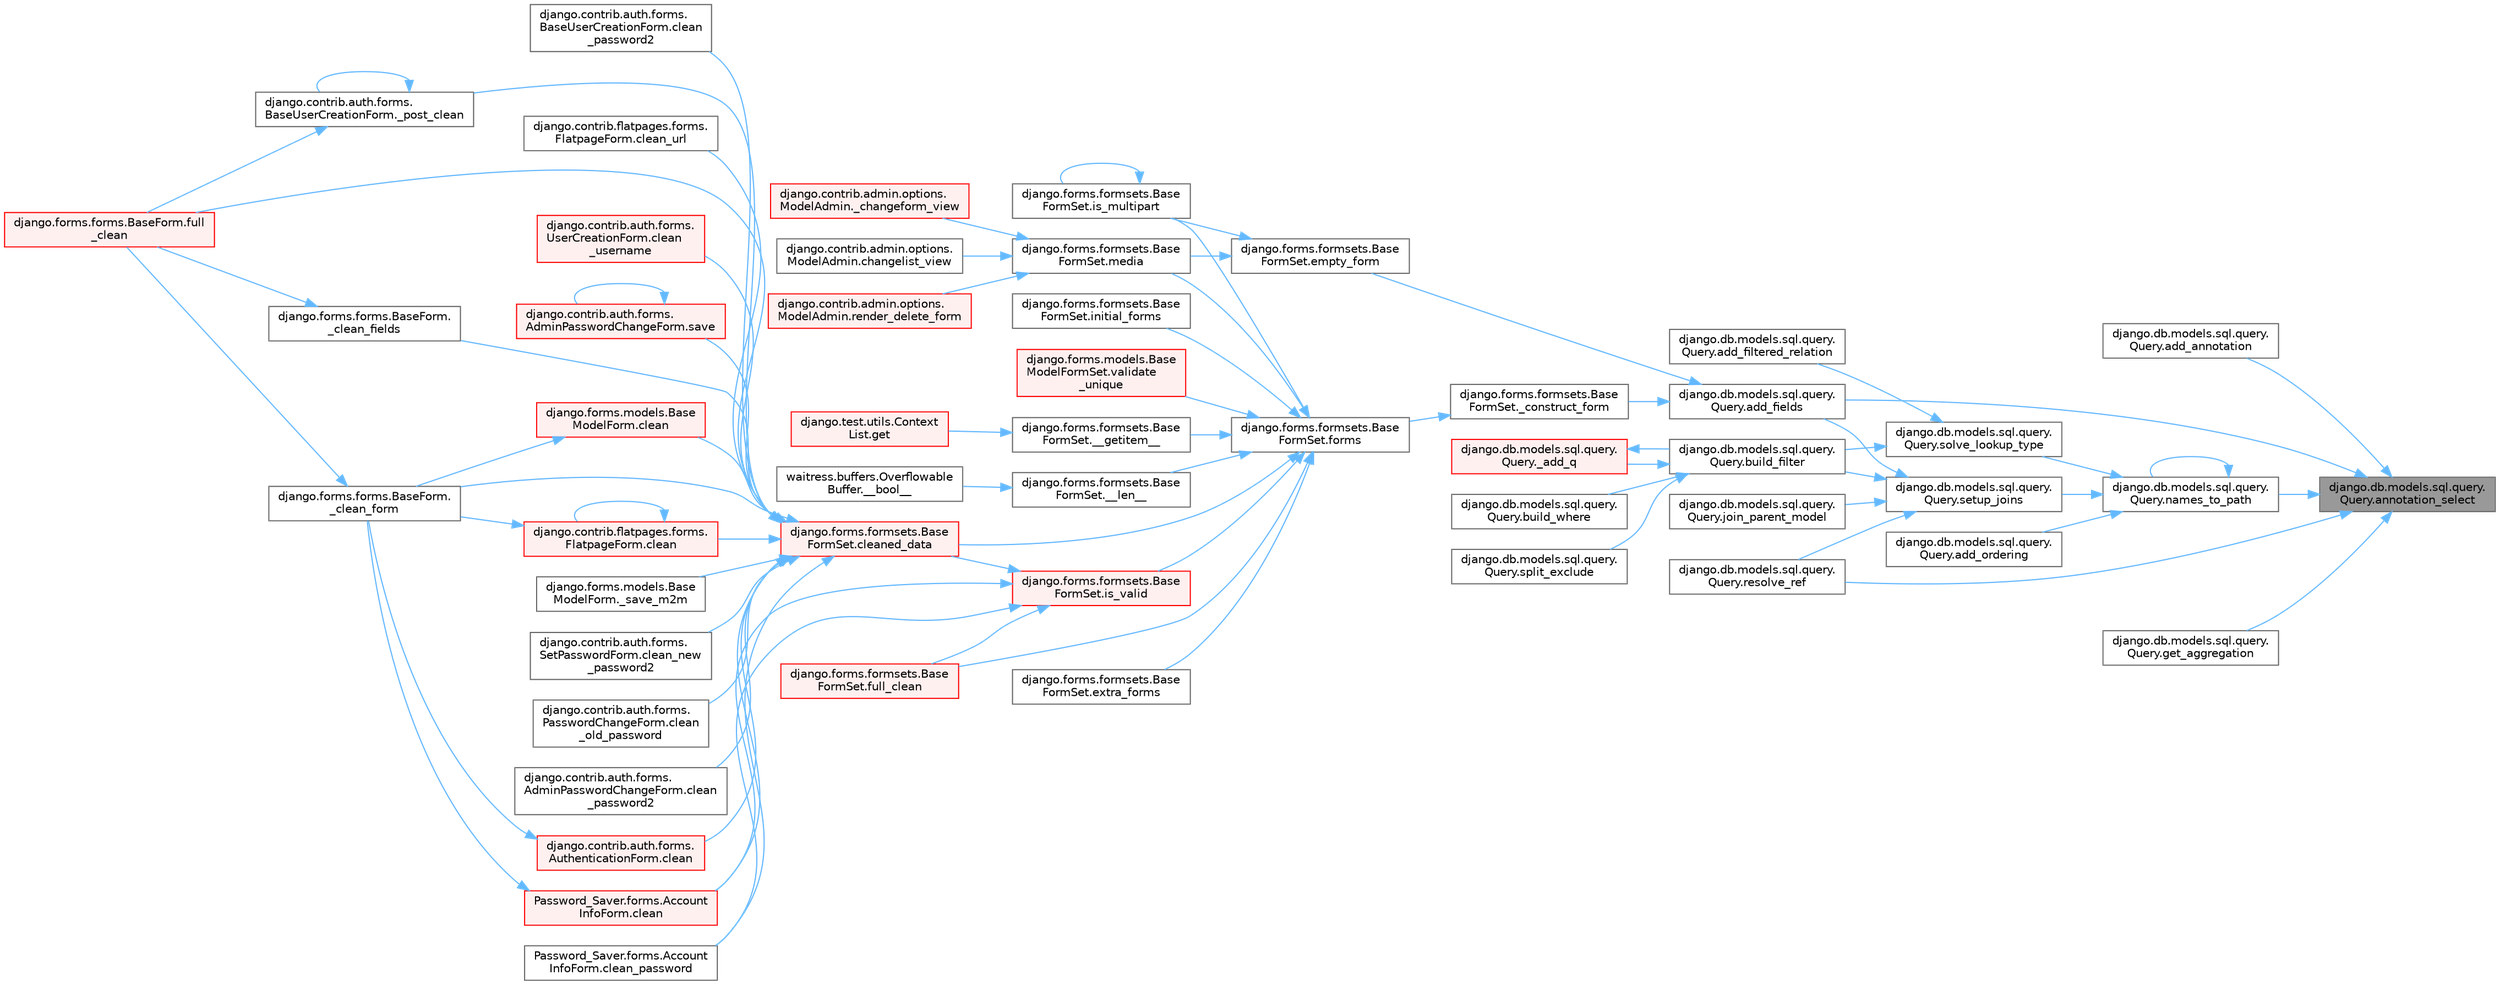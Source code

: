 digraph "django.db.models.sql.query.Query.annotation_select"
{
 // LATEX_PDF_SIZE
  bgcolor="transparent";
  edge [fontname=Helvetica,fontsize=10,labelfontname=Helvetica,labelfontsize=10];
  node [fontname=Helvetica,fontsize=10,shape=box,height=0.2,width=0.4];
  rankdir="RL";
  Node1 [id="Node000001",label="django.db.models.sql.query.\lQuery.annotation_select",height=0.2,width=0.4,color="gray40", fillcolor="grey60", style="filled", fontcolor="black",tooltip=" "];
  Node1 -> Node2 [id="edge1_Node000001_Node000002",dir="back",color="steelblue1",style="solid",tooltip=" "];
  Node2 [id="Node000002",label="django.db.models.sql.query.\lQuery.add_annotation",height=0.2,width=0.4,color="grey40", fillcolor="white", style="filled",URL="$classdjango_1_1db_1_1models_1_1sql_1_1query_1_1_query.html#a8aab1bfb47a58b3e027128913ca39c49",tooltip=" "];
  Node1 -> Node3 [id="edge2_Node000001_Node000003",dir="back",color="steelblue1",style="solid",tooltip=" "];
  Node3 [id="Node000003",label="django.db.models.sql.query.\lQuery.add_fields",height=0.2,width=0.4,color="grey40", fillcolor="white", style="filled",URL="$classdjango_1_1db_1_1models_1_1sql_1_1query_1_1_query.html#a86b6a93688b1029c5cc8095a6bc8b683",tooltip=" "];
  Node3 -> Node4 [id="edge3_Node000003_Node000004",dir="back",color="steelblue1",style="solid",tooltip=" "];
  Node4 [id="Node000004",label="django.forms.formsets.Base\lFormSet._construct_form",height=0.2,width=0.4,color="grey40", fillcolor="white", style="filled",URL="$classdjango_1_1forms_1_1formsets_1_1_base_form_set.html#a4a92b0779a5f5964325e73f9c8521fe8",tooltip=" "];
  Node4 -> Node5 [id="edge4_Node000004_Node000005",dir="back",color="steelblue1",style="solid",tooltip=" "];
  Node5 [id="Node000005",label="django.forms.formsets.Base\lFormSet.forms",height=0.2,width=0.4,color="grey40", fillcolor="white", style="filled",URL="$classdjango_1_1forms_1_1formsets_1_1_base_form_set.html#a398234150267aa3c6dceaa20a7a507f1",tooltip=" "];
  Node5 -> Node6 [id="edge5_Node000005_Node000006",dir="back",color="steelblue1",style="solid",tooltip=" "];
  Node6 [id="Node000006",label="django.forms.formsets.Base\lFormSet.__getitem__",height=0.2,width=0.4,color="grey40", fillcolor="white", style="filled",URL="$classdjango_1_1forms_1_1formsets_1_1_base_form_set.html#a3ed6460d03a41c30d519e9170d0a17cc",tooltip=" "];
  Node6 -> Node7 [id="edge6_Node000006_Node000007",dir="back",color="steelblue1",style="solid",tooltip=" "];
  Node7 [id="Node000007",label="django.test.utils.Context\lList.get",height=0.2,width=0.4,color="red", fillcolor="#FFF0F0", style="filled",URL="$classdjango_1_1test_1_1utils_1_1_context_list.html#a1797663a8ac92f44dcb9ad281a896842",tooltip=" "];
  Node5 -> Node3177 [id="edge7_Node000005_Node003177",dir="back",color="steelblue1",style="solid",tooltip=" "];
  Node3177 [id="Node003177",label="django.forms.formsets.Base\lFormSet.__len__",height=0.2,width=0.4,color="grey40", fillcolor="white", style="filled",URL="$classdjango_1_1forms_1_1formsets_1_1_base_form_set.html#aa8c1dfbddcb29c04ad7bf814137b3c36",tooltip=" "];
  Node3177 -> Node646 [id="edge8_Node003177_Node000646",dir="back",color="steelblue1",style="solid",tooltip=" "];
  Node646 [id="Node000646",label="waitress.buffers.Overflowable\lBuffer.__bool__",height=0.2,width=0.4,color="grey40", fillcolor="white", style="filled",URL="$classwaitress_1_1buffers_1_1_overflowable_buffer.html#afb6d9eccdeea0e50b91f9281878e017a",tooltip=" "];
  Node5 -> Node1765 [id="edge9_Node000005_Node001765",dir="back",color="steelblue1",style="solid",tooltip=" "];
  Node1765 [id="Node001765",label="django.forms.formsets.Base\lFormSet.cleaned_data",height=0.2,width=0.4,color="red", fillcolor="#FFF0F0", style="filled",URL="$classdjango_1_1forms_1_1formsets_1_1_base_form_set.html#ae51d85dd3faa160668adba372c4e87f7",tooltip=" "];
  Node1765 -> Node1766 [id="edge10_Node001765_Node001766",dir="back",color="steelblue1",style="solid",tooltip=" "];
  Node1766 [id="Node001766",label="django.forms.forms.BaseForm.\l_clean_fields",height=0.2,width=0.4,color="grey40", fillcolor="white", style="filled",URL="$classdjango_1_1forms_1_1forms_1_1_base_form.html#a38e014bdeb1b8c2092ec5762f1833d9a",tooltip=" "];
  Node1766 -> Node630 [id="edge11_Node001766_Node000630",dir="back",color="steelblue1",style="solid",tooltip=" "];
  Node630 [id="Node000630",label="django.forms.forms.BaseForm.full\l_clean",height=0.2,width=0.4,color="red", fillcolor="#FFF0F0", style="filled",URL="$classdjango_1_1forms_1_1forms_1_1_base_form.html#a396d2448f658dc84a0f0b473ffaae918",tooltip=" "];
  Node1765 -> Node629 [id="edge12_Node001765_Node000629",dir="back",color="steelblue1",style="solid",tooltip=" "];
  Node629 [id="Node000629",label="django.forms.forms.BaseForm.\l_clean_form",height=0.2,width=0.4,color="grey40", fillcolor="white", style="filled",URL="$classdjango_1_1forms_1_1forms_1_1_base_form.html#ae5eed108001c1a75985b75174fe23f1f",tooltip=" "];
  Node629 -> Node630 [id="edge13_Node000629_Node000630",dir="back",color="steelblue1",style="solid",tooltip=" "];
  Node1765 -> Node1767 [id="edge14_Node001765_Node001767",dir="back",color="steelblue1",style="solid",tooltip=" "];
  Node1767 [id="Node001767",label="django.contrib.auth.forms.\lBaseUserCreationForm._post_clean",height=0.2,width=0.4,color="grey40", fillcolor="white", style="filled",URL="$classdjango_1_1contrib_1_1auth_1_1forms_1_1_base_user_creation_form.html#aa7775ca44825f4bfa9262b10a9c0281c",tooltip=" "];
  Node1767 -> Node1767 [id="edge15_Node001767_Node001767",dir="back",color="steelblue1",style="solid",tooltip=" "];
  Node1767 -> Node630 [id="edge16_Node001767_Node000630",dir="back",color="steelblue1",style="solid",tooltip=" "];
  Node1765 -> Node1768 [id="edge17_Node001765_Node001768",dir="back",color="steelblue1",style="solid",tooltip=" "];
  Node1768 [id="Node001768",label="django.forms.models.Base\lModelForm._save_m2m",height=0.2,width=0.4,color="grey40", fillcolor="white", style="filled",URL="$classdjango_1_1forms_1_1models_1_1_base_model_form.html#a8e143465fa5977b65ce53f521fa65067",tooltip=" "];
  Node1765 -> Node670 [id="edge18_Node001765_Node000670",dir="back",color="steelblue1",style="solid",tooltip=" "];
  Node670 [id="Node000670",label="django.contrib.auth.forms.\lAuthenticationForm.clean",height=0.2,width=0.4,color="red", fillcolor="#FFF0F0", style="filled",URL="$classdjango_1_1contrib_1_1auth_1_1forms_1_1_authentication_form.html#a92d28be6696caa8d1b7068eefe81793a",tooltip=" "];
  Node670 -> Node629 [id="edge19_Node000670_Node000629",dir="back",color="steelblue1",style="solid",tooltip=" "];
  Node1765 -> Node1769 [id="edge20_Node001765_Node001769",dir="back",color="steelblue1",style="solid",tooltip=" "];
  Node1769 [id="Node001769",label="django.contrib.flatpages.forms.\lFlatpageForm.clean",height=0.2,width=0.4,color="red", fillcolor="#FFF0F0", style="filled",URL="$classdjango_1_1contrib_1_1flatpages_1_1forms_1_1_flatpage_form.html#a0deb29d4415dbd84c765b5972de07e52",tooltip=" "];
  Node1769 -> Node629 [id="edge21_Node001769_Node000629",dir="back",color="steelblue1",style="solid",tooltip=" "];
  Node1769 -> Node1769 [id="edge22_Node001769_Node001769",dir="back",color="steelblue1",style="solid",tooltip=" "];
  Node1765 -> Node1770 [id="edge23_Node001765_Node001770",dir="back",color="steelblue1",style="solid",tooltip=" "];
  Node1770 [id="Node001770",label="django.forms.models.Base\lModelForm.clean",height=0.2,width=0.4,color="red", fillcolor="#FFF0F0", style="filled",URL="$classdjango_1_1forms_1_1models_1_1_base_model_form.html#a6a374c3b609f402d6566b2ee3ff98672",tooltip=" "];
  Node1770 -> Node629 [id="edge24_Node001770_Node000629",dir="back",color="steelblue1",style="solid",tooltip=" "];
  Node1765 -> Node1763 [id="edge25_Node001765_Node001763",dir="back",color="steelblue1",style="solid",tooltip=" "];
  Node1763 [id="Node001763",label="Password_Saver.forms.Account\lInfoForm.clean",height=0.2,width=0.4,color="red", fillcolor="#FFF0F0", style="filled",URL="$class_password___saver_1_1forms_1_1_account_info_form.html#a89126d6030ebafc64c8aeeb352113c54",tooltip=" "];
  Node1763 -> Node629 [id="edge26_Node001763_Node000629",dir="back",color="steelblue1",style="solid",tooltip=" "];
  Node1765 -> Node1771 [id="edge27_Node001765_Node001771",dir="back",color="steelblue1",style="solid",tooltip=" "];
  Node1771 [id="Node001771",label="django.contrib.auth.forms.\lSetPasswordForm.clean_new\l_password2",height=0.2,width=0.4,color="grey40", fillcolor="white", style="filled",URL="$classdjango_1_1contrib_1_1auth_1_1forms_1_1_set_password_form.html#aefb49bddbbf63909718ecac6718b609d",tooltip=" "];
  Node1765 -> Node1772 [id="edge28_Node001765_Node001772",dir="back",color="steelblue1",style="solid",tooltip=" "];
  Node1772 [id="Node001772",label="django.contrib.auth.forms.\lPasswordChangeForm.clean\l_old_password",height=0.2,width=0.4,color="grey40", fillcolor="white", style="filled",URL="$classdjango_1_1contrib_1_1auth_1_1forms_1_1_password_change_form.html#a4d339cd14a321ba76cb6caf226c56d8d",tooltip=" "];
  Node1765 -> Node1764 [id="edge29_Node001765_Node001764",dir="back",color="steelblue1",style="solid",tooltip=" "];
  Node1764 [id="Node001764",label="Password_Saver.forms.Account\lInfoForm.clean_password",height=0.2,width=0.4,color="grey40", fillcolor="white", style="filled",URL="$class_password___saver_1_1forms_1_1_account_info_form.html#a6397d8e90a910bed34ed0ebcf5f74a4e",tooltip=" "];
  Node1765 -> Node1773 [id="edge30_Node001765_Node001773",dir="back",color="steelblue1",style="solid",tooltip=" "];
  Node1773 [id="Node001773",label="django.contrib.auth.forms.\lAdminPasswordChangeForm.clean\l_password2",height=0.2,width=0.4,color="grey40", fillcolor="white", style="filled",URL="$classdjango_1_1contrib_1_1auth_1_1forms_1_1_admin_password_change_form.html#a7e2cc7b4982538a54fc20fb155285496",tooltip=" "];
  Node1765 -> Node1774 [id="edge31_Node001765_Node001774",dir="back",color="steelblue1",style="solid",tooltip=" "];
  Node1774 [id="Node001774",label="django.contrib.auth.forms.\lBaseUserCreationForm.clean\l_password2",height=0.2,width=0.4,color="grey40", fillcolor="white", style="filled",URL="$classdjango_1_1contrib_1_1auth_1_1forms_1_1_base_user_creation_form.html#afe0d67cb9bbafa947e8c7ba75e6b8dd2",tooltip=" "];
  Node1765 -> Node1775 [id="edge32_Node001765_Node001775",dir="back",color="steelblue1",style="solid",tooltip=" "];
  Node1775 [id="Node001775",label="django.contrib.flatpages.forms.\lFlatpageForm.clean_url",height=0.2,width=0.4,color="grey40", fillcolor="white", style="filled",URL="$classdjango_1_1contrib_1_1flatpages_1_1forms_1_1_flatpage_form.html#a754fc61d64c13e49b6efd2b81954180c",tooltip=" "];
  Node1765 -> Node1776 [id="edge33_Node001765_Node001776",dir="back",color="steelblue1",style="solid",tooltip=" "];
  Node1776 [id="Node001776",label="django.contrib.auth.forms.\lUserCreationForm.clean\l_username",height=0.2,width=0.4,color="red", fillcolor="#FFF0F0", style="filled",URL="$classdjango_1_1contrib_1_1auth_1_1forms_1_1_user_creation_form.html#ab825a1782c52e0106904118ba584f68d",tooltip=" "];
  Node1765 -> Node630 [id="edge34_Node001765_Node000630",dir="back",color="steelblue1",style="solid",tooltip=" "];
  Node1765 -> Node1780 [id="edge35_Node001765_Node001780",dir="back",color="steelblue1",style="solid",tooltip=" "];
  Node1780 [id="Node001780",label="django.contrib.auth.forms.\lAdminPasswordChangeForm.save",height=0.2,width=0.4,color="red", fillcolor="#FFF0F0", style="filled",URL="$classdjango_1_1contrib_1_1auth_1_1forms_1_1_admin_password_change_form.html#ae15e853bc0c64b8b061876b4987d63fc",tooltip=" "];
  Node1780 -> Node1780 [id="edge36_Node001780_Node001780",dir="back",color="steelblue1",style="solid",tooltip=" "];
  Node5 -> Node1918 [id="edge37_Node000005_Node001918",dir="back",color="steelblue1",style="solid",tooltip=" "];
  Node1918 [id="Node001918",label="django.forms.formsets.Base\lFormSet.extra_forms",height=0.2,width=0.4,color="grey40", fillcolor="white", style="filled",URL="$classdjango_1_1forms_1_1formsets_1_1_base_form_set.html#a80e8dd7968259b3ccdfd86ac190c342a",tooltip=" "];
  Node5 -> Node1785 [id="edge38_Node000005_Node001785",dir="back",color="steelblue1",style="solid",tooltip=" "];
  Node1785 [id="Node001785",label="django.forms.formsets.Base\lFormSet.full_clean",height=0.2,width=0.4,color="red", fillcolor="#FFF0F0", style="filled",URL="$classdjango_1_1forms_1_1formsets_1_1_base_form_set.html#aa475bdb58853c14bfcd93bd7b494e3b1",tooltip=" "];
  Node5 -> Node1919 [id="edge39_Node000005_Node001919",dir="back",color="steelblue1",style="solid",tooltip=" "];
  Node1919 [id="Node001919",label="django.forms.formsets.Base\lFormSet.initial_forms",height=0.2,width=0.4,color="grey40", fillcolor="white", style="filled",URL="$classdjango_1_1forms_1_1formsets_1_1_base_form_set.html#a36a0e4b12f42f368c74d3a704cc58d03",tooltip=" "];
  Node5 -> Node1891 [id="edge40_Node000005_Node001891",dir="back",color="steelblue1",style="solid",tooltip=" "];
  Node1891 [id="Node001891",label="django.forms.formsets.Base\lFormSet.is_multipart",height=0.2,width=0.4,color="grey40", fillcolor="white", style="filled",URL="$classdjango_1_1forms_1_1formsets_1_1_base_form_set.html#a70cb5455998cfb8556810d3215d617c8",tooltip=" "];
  Node1891 -> Node1891 [id="edge41_Node001891_Node001891",dir="back",color="steelblue1",style="solid",tooltip=" "];
  Node5 -> Node1784 [id="edge42_Node000005_Node001784",dir="back",color="steelblue1",style="solid",tooltip=" "];
  Node1784 [id="Node001784",label="django.forms.formsets.Base\lFormSet.is_valid",height=0.2,width=0.4,color="red", fillcolor="#FFF0F0", style="filled",URL="$classdjango_1_1forms_1_1formsets_1_1_base_form_set.html#a713477cfb7c01e723400df62b49c250c",tooltip=" "];
  Node1784 -> Node1763 [id="edge43_Node001784_Node001763",dir="back",color="steelblue1",style="solid",tooltip=" "];
  Node1784 -> Node1764 [id="edge44_Node001784_Node001764",dir="back",color="steelblue1",style="solid",tooltip=" "];
  Node1784 -> Node1765 [id="edge45_Node001784_Node001765",dir="back",color="steelblue1",style="solid",tooltip=" "];
  Node1784 -> Node1785 [id="edge46_Node001784_Node001785",dir="back",color="steelblue1",style="solid",tooltip=" "];
  Node5 -> Node1892 [id="edge47_Node000005_Node001892",dir="back",color="steelblue1",style="solid",tooltip=" "];
  Node1892 [id="Node001892",label="django.forms.formsets.Base\lFormSet.media",height=0.2,width=0.4,color="grey40", fillcolor="white", style="filled",URL="$classdjango_1_1forms_1_1formsets_1_1_base_form_set.html#a6f8913e4888f6eb8afa928cf91e9c8f9",tooltip=" "];
  Node1892 -> Node1893 [id="edge48_Node001892_Node001893",dir="back",color="steelblue1",style="solid",tooltip=" "];
  Node1893 [id="Node001893",label="django.contrib.admin.options.\lModelAdmin._changeform_view",height=0.2,width=0.4,color="red", fillcolor="#FFF0F0", style="filled",URL="$classdjango_1_1contrib_1_1admin_1_1options_1_1_model_admin.html#a06082f9f8128d66a16cda8098c673dae",tooltip=" "];
  Node1892 -> Node1897 [id="edge49_Node001892_Node001897",dir="back",color="steelblue1",style="solid",tooltip=" "];
  Node1897 [id="Node001897",label="django.contrib.admin.options.\lModelAdmin.changelist_view",height=0.2,width=0.4,color="grey40", fillcolor="white", style="filled",URL="$classdjango_1_1contrib_1_1admin_1_1options_1_1_model_admin.html#af5f3d8010317ded7325e649561a4d909",tooltip=" "];
  Node1892 -> Node1898 [id="edge50_Node001892_Node001898",dir="back",color="steelblue1",style="solid",tooltip=" "];
  Node1898 [id="Node001898",label="django.contrib.admin.options.\lModelAdmin.render_delete_form",height=0.2,width=0.4,color="red", fillcolor="#FFF0F0", style="filled",URL="$classdjango_1_1contrib_1_1admin_1_1options_1_1_model_admin.html#a027ffc94c0e782bdb539dab9e58d293f",tooltip=" "];
  Node5 -> Node3178 [id="edge51_Node000005_Node003178",dir="back",color="steelblue1",style="solid",tooltip=" "];
  Node3178 [id="Node003178",label="django.forms.models.Base\lModelFormSet.validate\l_unique",height=0.2,width=0.4,color="red", fillcolor="#FFF0F0", style="filled",URL="$classdjango_1_1forms_1_1models_1_1_base_model_form_set.html#a0d01f97a86fd02a126b2fd51d02fd07d",tooltip=" "];
  Node3 -> Node1890 [id="edge52_Node000003_Node001890",dir="back",color="steelblue1",style="solid",tooltip=" "];
  Node1890 [id="Node001890",label="django.forms.formsets.Base\lFormSet.empty_form",height=0.2,width=0.4,color="grey40", fillcolor="white", style="filled",URL="$classdjango_1_1forms_1_1formsets_1_1_base_form_set.html#a69a56ef37f740ee182c119cf62cf42a1",tooltip=" "];
  Node1890 -> Node1891 [id="edge53_Node001890_Node001891",dir="back",color="steelblue1",style="solid",tooltip=" "];
  Node1890 -> Node1892 [id="edge54_Node001890_Node001892",dir="back",color="steelblue1",style="solid",tooltip=" "];
  Node1 -> Node340 [id="edge55_Node000001_Node000340",dir="back",color="steelblue1",style="solid",tooltip=" "];
  Node340 [id="Node000340",label="django.db.models.sql.query.\lQuery.get_aggregation",height=0.2,width=0.4,color="grey40", fillcolor="white", style="filled",URL="$classdjango_1_1db_1_1models_1_1sql_1_1query_1_1_query.html#a838bcc369ee808b360b6ab68323868e0",tooltip=" "];
  Node1 -> Node3180 [id="edge56_Node000001_Node003180",dir="back",color="steelblue1",style="solid",tooltip=" "];
  Node3180 [id="Node003180",label="django.db.models.sql.query.\lQuery.names_to_path",height=0.2,width=0.4,color="grey40", fillcolor="white", style="filled",URL="$classdjango_1_1db_1_1models_1_1sql_1_1query_1_1_query.html#afa73c0cc51b0c88c2db37eb945bc2a82",tooltip=" "];
  Node3180 -> Node3181 [id="edge57_Node003180_Node003181",dir="back",color="steelblue1",style="solid",tooltip=" "];
  Node3181 [id="Node003181",label="django.db.models.sql.query.\lQuery.add_ordering",height=0.2,width=0.4,color="grey40", fillcolor="white", style="filled",URL="$classdjango_1_1db_1_1models_1_1sql_1_1query_1_1_query.html#ac10cabc83bd112eb0127a34db545deda",tooltip=" "];
  Node3180 -> Node3180 [id="edge58_Node003180_Node003180",dir="back",color="steelblue1",style="solid",tooltip=" "];
  Node3180 -> Node2963 [id="edge59_Node003180_Node002963",dir="back",color="steelblue1",style="solid",tooltip=" "];
  Node2963 [id="Node002963",label="django.db.models.sql.query.\lQuery.setup_joins",height=0.2,width=0.4,color="grey40", fillcolor="white", style="filled",URL="$classdjango_1_1db_1_1models_1_1sql_1_1query_1_1_query.html#a086e5083d9aa4b96e72ee6897e8906cd",tooltip=" "];
  Node2963 -> Node3 [id="edge60_Node002963_Node000003",dir="back",color="steelblue1",style="solid",tooltip=" "];
  Node2963 -> Node2954 [id="edge61_Node002963_Node002954",dir="back",color="steelblue1",style="solid",tooltip=" "];
  Node2954 [id="Node002954",label="django.db.models.sql.query.\lQuery.build_filter",height=0.2,width=0.4,color="grey40", fillcolor="white", style="filled",URL="$classdjango_1_1db_1_1models_1_1sql_1_1query_1_1_query.html#a410421a0cb9cd386f5ea3fa1ee5093b8",tooltip=" "];
  Node2954 -> Node2955 [id="edge62_Node002954_Node002955",dir="back",color="steelblue1",style="solid",tooltip=" "];
  Node2955 [id="Node002955",label="django.db.models.sql.query.\lQuery._add_q",height=0.2,width=0.4,color="red", fillcolor="#FFF0F0", style="filled",URL="$classdjango_1_1db_1_1models_1_1sql_1_1query_1_1_query.html#acba7359355d8a1af947713e9b7c495cd",tooltip=" "];
  Node2955 -> Node2954 [id="edge63_Node002955_Node002954",dir="back",color="steelblue1",style="solid",tooltip=" "];
  Node2954 -> Node2959 [id="edge64_Node002954_Node002959",dir="back",color="steelblue1",style="solid",tooltip=" "];
  Node2959 [id="Node002959",label="django.db.models.sql.query.\lQuery.build_where",height=0.2,width=0.4,color="grey40", fillcolor="white", style="filled",URL="$classdjango_1_1db_1_1models_1_1sql_1_1query_1_1_query.html#a6cd85209a22990051ee2353e5a7908ae",tooltip=" "];
  Node2954 -> Node2960 [id="edge65_Node002954_Node002960",dir="back",color="steelblue1",style="solid",tooltip=" "];
  Node2960 [id="Node002960",label="django.db.models.sql.query.\lQuery.split_exclude",height=0.2,width=0.4,color="grey40", fillcolor="white", style="filled",URL="$classdjango_1_1db_1_1models_1_1sql_1_1query_1_1_query.html#a383a0ff8738498cdb5394e3f04e3a00d",tooltip=" "];
  Node2963 -> Node2964 [id="edge66_Node002963_Node002964",dir="back",color="steelblue1",style="solid",tooltip=" "];
  Node2964 [id="Node002964",label="django.db.models.sql.query.\lQuery.join_parent_model",height=0.2,width=0.4,color="grey40", fillcolor="white", style="filled",URL="$classdjango_1_1db_1_1models_1_1sql_1_1query_1_1_query.html#a847f9a68370e4bce573809f03d212e57",tooltip=" "];
  Node2963 -> Node2961 [id="edge67_Node002963_Node002961",dir="back",color="steelblue1",style="solid",tooltip=" "];
  Node2961 [id="Node002961",label="django.db.models.sql.query.\lQuery.resolve_ref",height=0.2,width=0.4,color="grey40", fillcolor="white", style="filled",URL="$classdjango_1_1db_1_1models_1_1sql_1_1query_1_1_query.html#a04a08b4294679286562aa85841af46d6",tooltip=" "];
  Node3180 -> Node3182 [id="edge68_Node003180_Node003182",dir="back",color="steelblue1",style="solid",tooltip=" "];
  Node3182 [id="Node003182",label="django.db.models.sql.query.\lQuery.solve_lookup_type",height=0.2,width=0.4,color="grey40", fillcolor="white", style="filled",URL="$classdjango_1_1db_1_1models_1_1sql_1_1query_1_1_query.html#af317f6834aed7f19e05679df3fa4f2ea",tooltip=" "];
  Node3182 -> Node3183 [id="edge69_Node003182_Node003183",dir="back",color="steelblue1",style="solid",tooltip=" "];
  Node3183 [id="Node003183",label="django.db.models.sql.query.\lQuery.add_filtered_relation",height=0.2,width=0.4,color="grey40", fillcolor="white", style="filled",URL="$classdjango_1_1db_1_1models_1_1sql_1_1query_1_1_query.html#a3d283c44e19e76e10782e46740582cab",tooltip=" "];
  Node3182 -> Node2954 [id="edge70_Node003182_Node002954",dir="back",color="steelblue1",style="solid",tooltip=" "];
  Node1 -> Node2961 [id="edge71_Node000001_Node002961",dir="back",color="steelblue1",style="solid",tooltip=" "];
}
